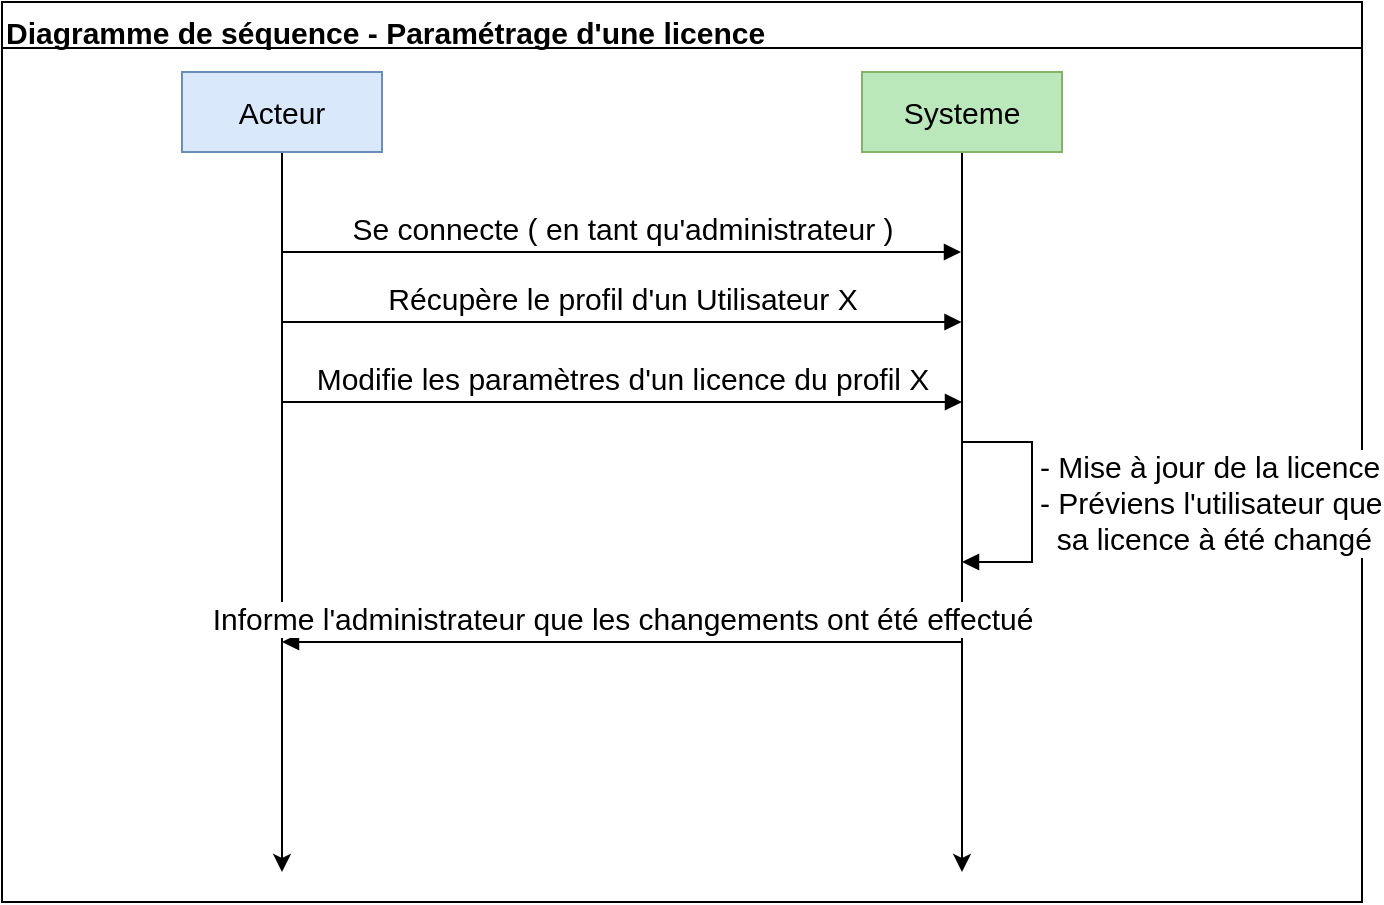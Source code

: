 <mxfile version="15.8.3" type="device"><diagram id="ehqDJ8EhnzG57GSSyQ16" name="Page-1"><mxGraphModel dx="1369" dy="796" grid="1" gridSize="10" guides="1" tooltips="1" connect="1" arrows="1" fold="1" page="1" pageScale="1" pageWidth="850" pageHeight="1100" math="0" shadow="0"><root><mxCell id="0"/><mxCell id="1" parent="0"/><mxCell id="-2VmNVi7tn6QsRxCXmfg-48" value="Se connecte ( en tant qu'administrateur )" style="html=1;verticalAlign=bottom;endArrow=block;fontSize=15;shadow=0;rounded=0;" edge="1" parent="1"><mxGeometry x="185" y="105" width="80" as="geometry"><mxPoint x="235" y="185" as="sourcePoint"/><mxPoint x="574.5" y="185" as="targetPoint"/></mxGeometry></mxCell><mxCell id="-2VmNVi7tn6QsRxCXmfg-49" style="edgeStyle=orthogonalEdgeStyle;orthogonalLoop=1;jettySize=auto;html=1;shadow=0;fontSize=15;rounded=0;" edge="1" parent="1" source="-2VmNVi7tn6QsRxCXmfg-50"><mxGeometry relative="1" as="geometry"><mxPoint x="235" y="495" as="targetPoint"/></mxGeometry></mxCell><mxCell id="-2VmNVi7tn6QsRxCXmfg-50" value="Acteur" style="whiteSpace=wrap;html=1;shadow=0;fontSize=15;fillColor=#dae8fc;strokeColor=#6c8ebf;rounded=0;" vertex="1" parent="1"><mxGeometry x="185" y="95" width="100" height="40" as="geometry"/></mxCell><mxCell id="-2VmNVi7tn6QsRxCXmfg-51" style="edgeStyle=orthogonalEdgeStyle;orthogonalLoop=1;jettySize=auto;html=1;shadow=0;fontSize=15;rounded=0;" edge="1" parent="1" source="-2VmNVi7tn6QsRxCXmfg-52"><mxGeometry relative="1" as="geometry"><mxPoint x="575" y="495" as="targetPoint"/></mxGeometry></mxCell><mxCell id="-2VmNVi7tn6QsRxCXmfg-52" value="Systeme" style="whiteSpace=wrap;html=1;shadow=0;fontSize=15;fillColor=#BBE8BA;strokeColor=#82b366;rounded=0;" vertex="1" parent="1"><mxGeometry x="525" y="95" width="100" height="40" as="geometry"/></mxCell><mxCell id="-2VmNVi7tn6QsRxCXmfg-53" value="Diagramme de séquence - Paramétrage d'une licence" style="swimlane;pointerEvents=0;verticalAlign=top;startSize=23;align=left;rounded=0;fontSize=15;" vertex="1" parent="1"><mxGeometry x="95" y="60" width="680" height="450" as="geometry"/></mxCell><mxCell id="-2VmNVi7tn6QsRxCXmfg-54" value="Récupère le profil d'un Utilisateur X" style="html=1;verticalAlign=bottom;endArrow=block;fontSize=15;shadow=0;rounded=0;" edge="1" parent="-2VmNVi7tn6QsRxCXmfg-53"><mxGeometry x="90.25" y="80" width="80" as="geometry"><mxPoint x="140.25" y="160" as="sourcePoint"/><mxPoint x="479.75" y="160" as="targetPoint"/></mxGeometry></mxCell><mxCell id="-2VmNVi7tn6QsRxCXmfg-55" value="&lt;div style=&quot;font-size: 15px;&quot;&gt;- Mise à jour de la licence &lt;br style=&quot;font-size: 15px;&quot;&gt;&lt;/div&gt;&lt;div style=&quot;font-size: 15px;&quot;&gt;- Préviens l'utilisateur que &lt;br style=&quot;font-size: 15px;&quot;&gt;&amp;nbsp; sa licence à été changé&lt;br style=&quot;font-size: 15px;&quot;&gt;&lt;/div&gt;" style="edgeStyle=orthogonalEdgeStyle;html=1;align=left;spacingLeft=2;endArrow=block;fontSize=15;shadow=0;rounded=0;" edge="1" parent="-2VmNVi7tn6QsRxCXmfg-53"><mxGeometry relative="1" as="geometry"><mxPoint x="480" y="220" as="sourcePoint"/><Array as="points"><mxPoint x="515" y="220"/><mxPoint x="515" y="280"/></Array><mxPoint x="480" y="280" as="targetPoint"/><mxPoint as="offset"/></mxGeometry></mxCell><mxCell id="-2VmNVi7tn6QsRxCXmfg-56" value="Modifie les paramètres d'un licence du profil X" style="html=1;verticalAlign=bottom;endArrow=block;fontSize=15;shadow=0;rounded=0;" edge="1" parent="-2VmNVi7tn6QsRxCXmfg-53"><mxGeometry y="-460" width="80" as="geometry"><mxPoint x="140" y="200" as="sourcePoint"/><mxPoint x="480" y="200" as="targetPoint"/></mxGeometry></mxCell><mxCell id="-2VmNVi7tn6QsRxCXmfg-57" value="Informe l'administrateur que les changements ont été effectué " style="html=1;verticalAlign=bottom;endArrow=block;shadow=0;fontSize=15;rounded=0;" edge="1" parent="-2VmNVi7tn6QsRxCXmfg-53"><mxGeometry width="80" relative="1" as="geometry"><mxPoint x="480" y="320" as="sourcePoint"/><mxPoint x="140" y="320" as="targetPoint"/></mxGeometry></mxCell></root></mxGraphModel></diagram></mxfile>